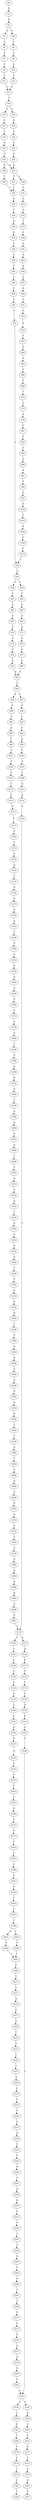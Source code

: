 strict digraph  {
	S0 -> S1 [ label = A ];
	S1 -> S2 [ label = A ];
	S2 -> S3 [ label = A ];
	S2 -> S4 [ label = G ];
	S3 -> S5 [ label = G ];
	S4 -> S6 [ label = T ];
	S5 -> S7 [ label = C ];
	S6 -> S8 [ label = C ];
	S7 -> S9 [ label = T ];
	S8 -> S10 [ label = C ];
	S9 -> S11 [ label = T ];
	S10 -> S12 [ label = T ];
	S11 -> S13 [ label = G ];
	S12 -> S13 [ label = G ];
	S13 -> S14 [ label = T ];
	S14 -> S15 [ label = T ];
	S14 -> S16 [ label = G ];
	S15 -> S17 [ label = C ];
	S16 -> S18 [ label = A ];
	S17 -> S19 [ label = C ];
	S18 -> S20 [ label = G ];
	S19 -> S21 [ label = A ];
	S20 -> S22 [ label = T ];
	S21 -> S23 [ label = G ];
	S22 -> S24 [ label = G ];
	S23 -> S25 [ label = A ];
	S23 -> S26 [ label = G ];
	S24 -> S25 [ label = A ];
	S25 -> S27 [ label = T ];
	S25 -> S28 [ label = G ];
	S26 -> S29 [ label = T ];
	S27 -> S30 [ label = C ];
	S28 -> S31 [ label = G ];
	S29 -> S30 [ label = C ];
	S30 -> S32 [ label = G ];
	S31 -> S33 [ label = C ];
	S32 -> S34 [ label = T ];
	S33 -> S35 [ label = G ];
	S34 -> S36 [ label = A ];
	S35 -> S37 [ label = T ];
	S36 -> S38 [ label = G ];
	S37 -> S39 [ label = C ];
	S38 -> S40 [ label = T ];
	S39 -> S41 [ label = A ];
	S40 -> S42 [ label = C ];
	S41 -> S43 [ label = A ];
	S42 -> S44 [ label = T ];
	S43 -> S45 [ label = A ];
	S44 -> S46 [ label = T ];
	S45 -> S47 [ label = G ];
	S46 -> S48 [ label = C ];
	S47 -> S49 [ label = A ];
	S48 -> S50 [ label = G ];
	S49 -> S51 [ label = G ];
	S50 -> S52 [ label = T ];
	S51 -> S53 [ label = C ];
	S52 -> S54 [ label = T ];
	S53 -> S55 [ label = A ];
	S54 -> S56 [ label = G ];
	S55 -> S57 [ label = T ];
	S56 -> S58 [ label = C ];
	S56 -> S59 [ label = G ];
	S57 -> S60 [ label = G ];
	S58 -> S61 [ label = C ];
	S59 -> S62 [ label = T ];
	S60 -> S63 [ label = G ];
	S61 -> S64 [ label = G ];
	S62 -> S65 [ label = A ];
	S63 -> S66 [ label = C ];
	S64 -> S67 [ label = A ];
	S65 -> S68 [ label = A ];
	S66 -> S69 [ label = T ];
	S67 -> S70 [ label = C ];
	S68 -> S71 [ label = A ];
	S69 -> S72 [ label = T ];
	S70 -> S73 [ label = G ];
	S71 -> S74 [ label = A ];
	S72 -> S75 [ label = G ];
	S73 -> S76 [ label = T ];
	S74 -> S77 [ label = G ];
	S75 -> S78 [ label = A ];
	S76 -> S79 [ label = A ];
	S77 -> S80 [ label = A ];
	S78 -> S81 [ label = C ];
	S79 -> S82 [ label = A ];
	S80 -> S82 [ label = A ];
	S81 -> S83 [ label = T ];
	S82 -> S84 [ label = C ];
	S83 -> S85 [ label = C ];
	S84 -> S86 [ label = A ];
	S84 -> S87 [ label = C ];
	S85 -> S88 [ label = G ];
	S86 -> S89 [ label = G ];
	S87 -> S90 [ label = A ];
	S88 -> S91 [ label = A ];
	S89 -> S92 [ label = C ];
	S90 -> S93 [ label = C ];
	S91 -> S94 [ label = T ];
	S92 -> S95 [ label = A ];
	S93 -> S96 [ label = C ];
	S94 -> S97 [ label = G ];
	S95 -> S98 [ label = T ];
	S96 -> S99 [ label = A ];
	S97 -> S100 [ label = G ];
	S98 -> S101 [ label = T ];
	S99 -> S102 [ label = C ];
	S100 -> S103 [ label = T ];
	S101 -> S104 [ label = T ];
	S102 -> S105 [ label = T ];
	S103 -> S106 [ label = A ];
	S104 -> S107 [ label = G ];
	S105 -> S108 [ label = T ];
	S106 -> S109 [ label = C ];
	S107 -> S110 [ label = T ];
	S108 -> S111 [ label = G ];
	S109 -> S112 [ label = T ];
	S110 -> S113 [ label = C ];
	S111 -> S114 [ label = A ];
	S112 -> S54 [ label = T ];
	S113 -> S115 [ label = G ];
	S114 -> S116 [ label = A ];
	S115 -> S117 [ label = T ];
	S116 -> S118 [ label = T ];
	S117 -> S119 [ label = C ];
	S118 -> S120 [ label = C ];
	S118 -> S121 [ label = A ];
	S119 -> S122 [ label = T ];
	S120 -> S123 [ label = C ];
	S121 -> S124 [ label = A ];
	S122 -> S125 [ label = T ];
	S123 -> S126 [ label = C ];
	S124 -> S127 [ label = A ];
	S125 -> S128 [ label = A ];
	S126 -> S129 [ label = C ];
	S127 -> S130 [ label = T ];
	S128 -> S131 [ label = C ];
	S129 -> S132 [ label = C ];
	S130 -> S133 [ label = T ];
	S131 -> S134 [ label = A ];
	S132 -> S135 [ label = G ];
	S133 -> S136 [ label = T ];
	S134 -> S137 [ label = C ];
	S135 -> S138 [ label = T ];
	S136 -> S139 [ label = A ];
	S137 -> S140 [ label = G ];
	S138 -> S141 [ label = C ];
	S139 -> S142 [ label = A ];
	S140 -> S143 [ label = A ];
	S141 -> S144 [ label = G ];
	S142 -> S145 [ label = G ];
	S143 -> S146 [ label = C ];
	S144 -> S147 [ label = G ];
	S145 -> S148 [ label = T ];
	S146 -> S149 [ label = C ];
	S147 -> S150 [ label = G ];
	S148 -> S151 [ label = C ];
	S149 -> S152 [ label = C ];
	S150 -> S153 [ label = T ];
	S151 -> S154 [ label = T ];
	S151 -> S155 [ label = C ];
	S152 -> S156 [ label = C ];
	S153 -> S157 [ label = T ];
	S154 -> S158 [ label = G ];
	S155 -> S159 [ label = A ];
	S156 -> S160 [ label = A ];
	S157 -> S161 [ label = T ];
	S158 -> S162 [ label = G ];
	S159 -> S163 [ label = T ];
	S160 -> S164 [ label = A ];
	S161 -> S165 [ label = T ];
	S162 -> S166 [ label = T ];
	S163 -> S167 [ label = C ];
	S164 -> S168 [ label = C ];
	S165 -> S169 [ label = A ];
	S166 -> S170 [ label = T ];
	S167 -> S171 [ label = G ];
	S168 -> S172 [ label = C ];
	S169 -> S173 [ label = T ];
	S170 -> S174 [ label = T ];
	S171 -> S175 [ label = T ];
	S172 -> S176 [ label = T ];
	S173 -> S177 [ label = G ];
	S174 -> S178 [ label = T ];
	S175 -> S179 [ label = T ];
	S176 -> S180 [ label = C ];
	S177 -> S181 [ label = T ];
	S178 -> S182 [ label = C ];
	S179 -> S183 [ label = A ];
	S180 -> S184 [ label = T ];
	S181 -> S185 [ label = T ];
	S182 -> S186 [ label = T ];
	S183 -> S187 [ label = G ];
	S184 -> S188 [ label = A ];
	S185 -> S189 [ label = C ];
	S188 -> S190 [ label = A ];
	S189 -> S191 [ label = G ];
	S190 -> S192 [ label = C ];
	S191 -> S193 [ label = G ];
	S192 -> S194 [ label = C ];
	S193 -> S195 [ label = T ];
	S194 -> S196 [ label = C ];
	S195 -> S197 [ label = T ];
	S196 -> S198 [ label = A ];
	S197 -> S199 [ label = T ];
	S198 -> S200 [ label = A ];
	S199 -> S201 [ label = C ];
	S199 -> S202 [ label = T ];
	S200 -> S203 [ label = C ];
	S201 -> S204 [ label = T ];
	S202 -> S205 [ label = T ];
	S203 -> S206 [ label = A ];
	S204 -> S207 [ label = T ];
	S205 -> S207 [ label = T ];
	S206 -> S208 [ label = T ];
	S207 -> S209 [ label = C ];
	S208 -> S210 [ label = T ];
	S209 -> S211 [ label = T ];
	S210 -> S212 [ label = G ];
	S211 -> S213 [ label = C ];
	S212 -> S214 [ label = T ];
	S213 -> S215 [ label = A ];
	S214 -> S216 [ label = A ];
	S215 -> S217 [ label = C ];
	S216 -> S218 [ label = C ];
	S217 -> S219 [ label = G ];
	S218 -> S220 [ label = A ];
	S219 -> S221 [ label = T ];
	S220 -> S222 [ label = C ];
	S221 -> S223 [ label = T ];
	S222 -> S224 [ label = C ];
	S223 -> S225 [ label = C ];
	S224 -> S226 [ label = A ];
	S225 -> S227 [ label = T ];
	S226 -> S228 [ label = T ];
	S227 -> S229 [ label = G ];
	S228 -> S230 [ label = T ];
	S229 -> S231 [ label = G ];
	S230 -> S232 [ label = C ];
	S231 -> S233 [ label = T ];
	S232 -> S234 [ label = C ];
	S233 -> S235 [ label = T ];
	S234 -> S236 [ label = A ];
	S235 -> S237 [ label = G ];
	S236 -> S238 [ label = C ];
	S237 -> S239 [ label = A ];
	S238 -> S240 [ label = C ];
	S239 -> S241 [ label = T ];
	S240 -> S242 [ label = A ];
	S241 -> S243 [ label = A ];
	S242 -> S244 [ label = A ];
	S243 -> S245 [ label = A ];
	S244 -> S246 [ label = C ];
	S245 -> S247 [ label = G ];
	S246 -> S248 [ label = A ];
	S247 -> S249 [ label = G ];
	S248 -> S250 [ label = A ];
	S249 -> S251 [ label = A ];
	S250 -> S252 [ label = G ];
	S251 -> S253 [ label = G ];
	S252 -> S254 [ label = G ];
	S253 -> S255 [ label = G ];
	S254 -> S256 [ label = T ];
	S255 -> S257 [ label = T ];
	S256 -> S258 [ label = T ];
	S257 -> S259 [ label = T ];
	S258 -> S260 [ label = A ];
	S259 -> S261 [ label = G ];
	S260 -> S262 [ label = T ];
	S261 -> S263 [ label = T ];
	S262 -> S264 [ label = T ];
	S263 -> S265 [ label = G ];
	S264 -> S266 [ label = G ];
	S265 -> S267 [ label = T ];
	S266 -> S268 [ label = G ];
	S267 -> S269 [ label = T ];
	S268 -> S270 [ label = A ];
	S269 -> S271 [ label = C ];
	S270 -> S272 [ label = G ];
	S271 -> S273 [ label = A ];
	S272 -> S274 [ label = T ];
	S273 -> S275 [ label = A ];
	S274 -> S276 [ label = T ];
	S275 -> S277 [ label = G ];
	S276 -> S278 [ label = G ];
	S277 -> S279 [ label = G ];
	S278 -> S280 [ label = A ];
	S279 -> S281 [ label = T ];
	S280 -> S282 [ label = A ];
	S281 -> S283 [ label = T ];
	S282 -> S284 [ label = A ];
	S283 -> S151 [ label = C ];
	S284 -> S285 [ label = A ];
	S285 -> S286 [ label = G ];
	S286 -> S287 [ label = A ];
	S287 -> S118 [ label = T ];
}

